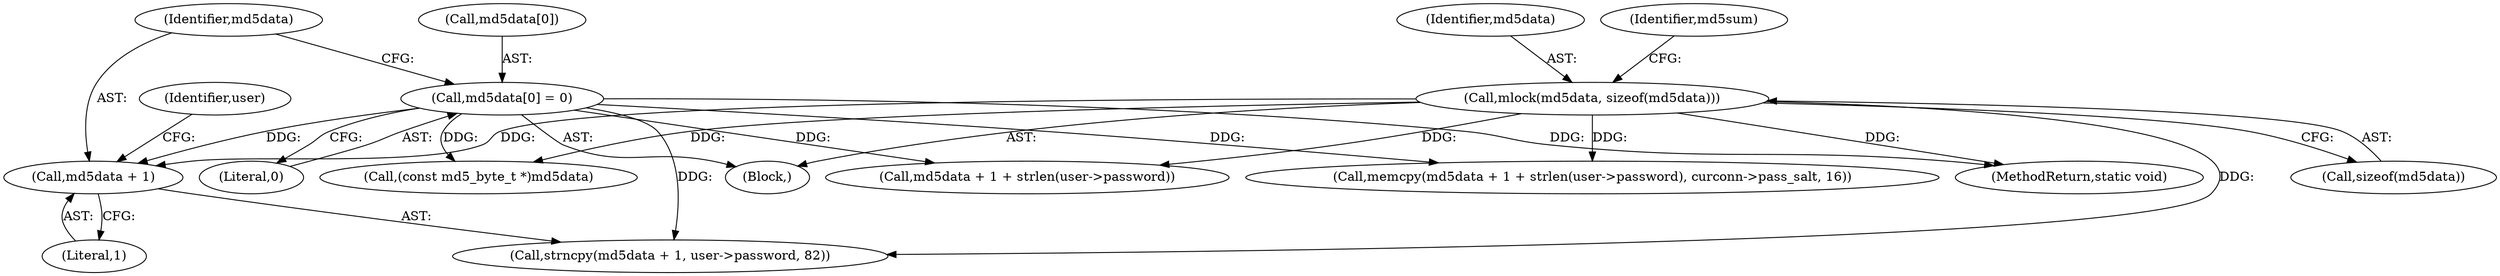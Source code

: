 digraph "1_MAC-Telnet_b69d11727d4f0f8cf719c79e3fb700f55ca03e9a_2@del" {
"1000176" [label="(Call,md5data + 1)"];
"1000147" [label="(Call,mlock(md5data, sizeof(md5data)))"];
"1000170" [label="(Call,md5data[0] = 0)"];
"1000152" [label="(Identifier,md5sum)"];
"1000184" [label="(Call,md5data + 1 + strlen(user->password))"];
"1000693" [label="(MethodReturn,static void)"];
"1000149" [label="(Call,sizeof(md5data))"];
"1000145" [label="(Block,)"];
"1000148" [label="(Identifier,md5data)"];
"1000177" [label="(Identifier,md5data)"];
"1000176" [label="(Call,md5data + 1)"];
"1000183" [label="(Call,memcpy(md5data + 1 + strlen(user->password), curconn->pass_salt, 16))"];
"1000175" [label="(Call,strncpy(md5data + 1, user->password, 82))"];
"1000180" [label="(Identifier,user)"];
"1000202" [label="(Call,(const md5_byte_t *)md5data)"];
"1000174" [label="(Literal,0)"];
"1000178" [label="(Literal,1)"];
"1000171" [label="(Call,md5data[0])"];
"1000170" [label="(Call,md5data[0] = 0)"];
"1000147" [label="(Call,mlock(md5data, sizeof(md5data)))"];
"1000176" -> "1000175"  [label="AST: "];
"1000176" -> "1000178"  [label="CFG: "];
"1000177" -> "1000176"  [label="AST: "];
"1000178" -> "1000176"  [label="AST: "];
"1000180" -> "1000176"  [label="CFG: "];
"1000147" -> "1000176"  [label="DDG: "];
"1000170" -> "1000176"  [label="DDG: "];
"1000147" -> "1000145"  [label="AST: "];
"1000147" -> "1000149"  [label="CFG: "];
"1000148" -> "1000147"  [label="AST: "];
"1000149" -> "1000147"  [label="AST: "];
"1000152" -> "1000147"  [label="CFG: "];
"1000147" -> "1000693"  [label="DDG: "];
"1000147" -> "1000175"  [label="DDG: "];
"1000147" -> "1000183"  [label="DDG: "];
"1000147" -> "1000184"  [label="DDG: "];
"1000147" -> "1000202"  [label="DDG: "];
"1000170" -> "1000145"  [label="AST: "];
"1000170" -> "1000174"  [label="CFG: "];
"1000171" -> "1000170"  [label="AST: "];
"1000174" -> "1000170"  [label="AST: "];
"1000177" -> "1000170"  [label="CFG: "];
"1000170" -> "1000693"  [label="DDG: "];
"1000170" -> "1000175"  [label="DDG: "];
"1000170" -> "1000183"  [label="DDG: "];
"1000170" -> "1000184"  [label="DDG: "];
"1000170" -> "1000202"  [label="DDG: "];
}

